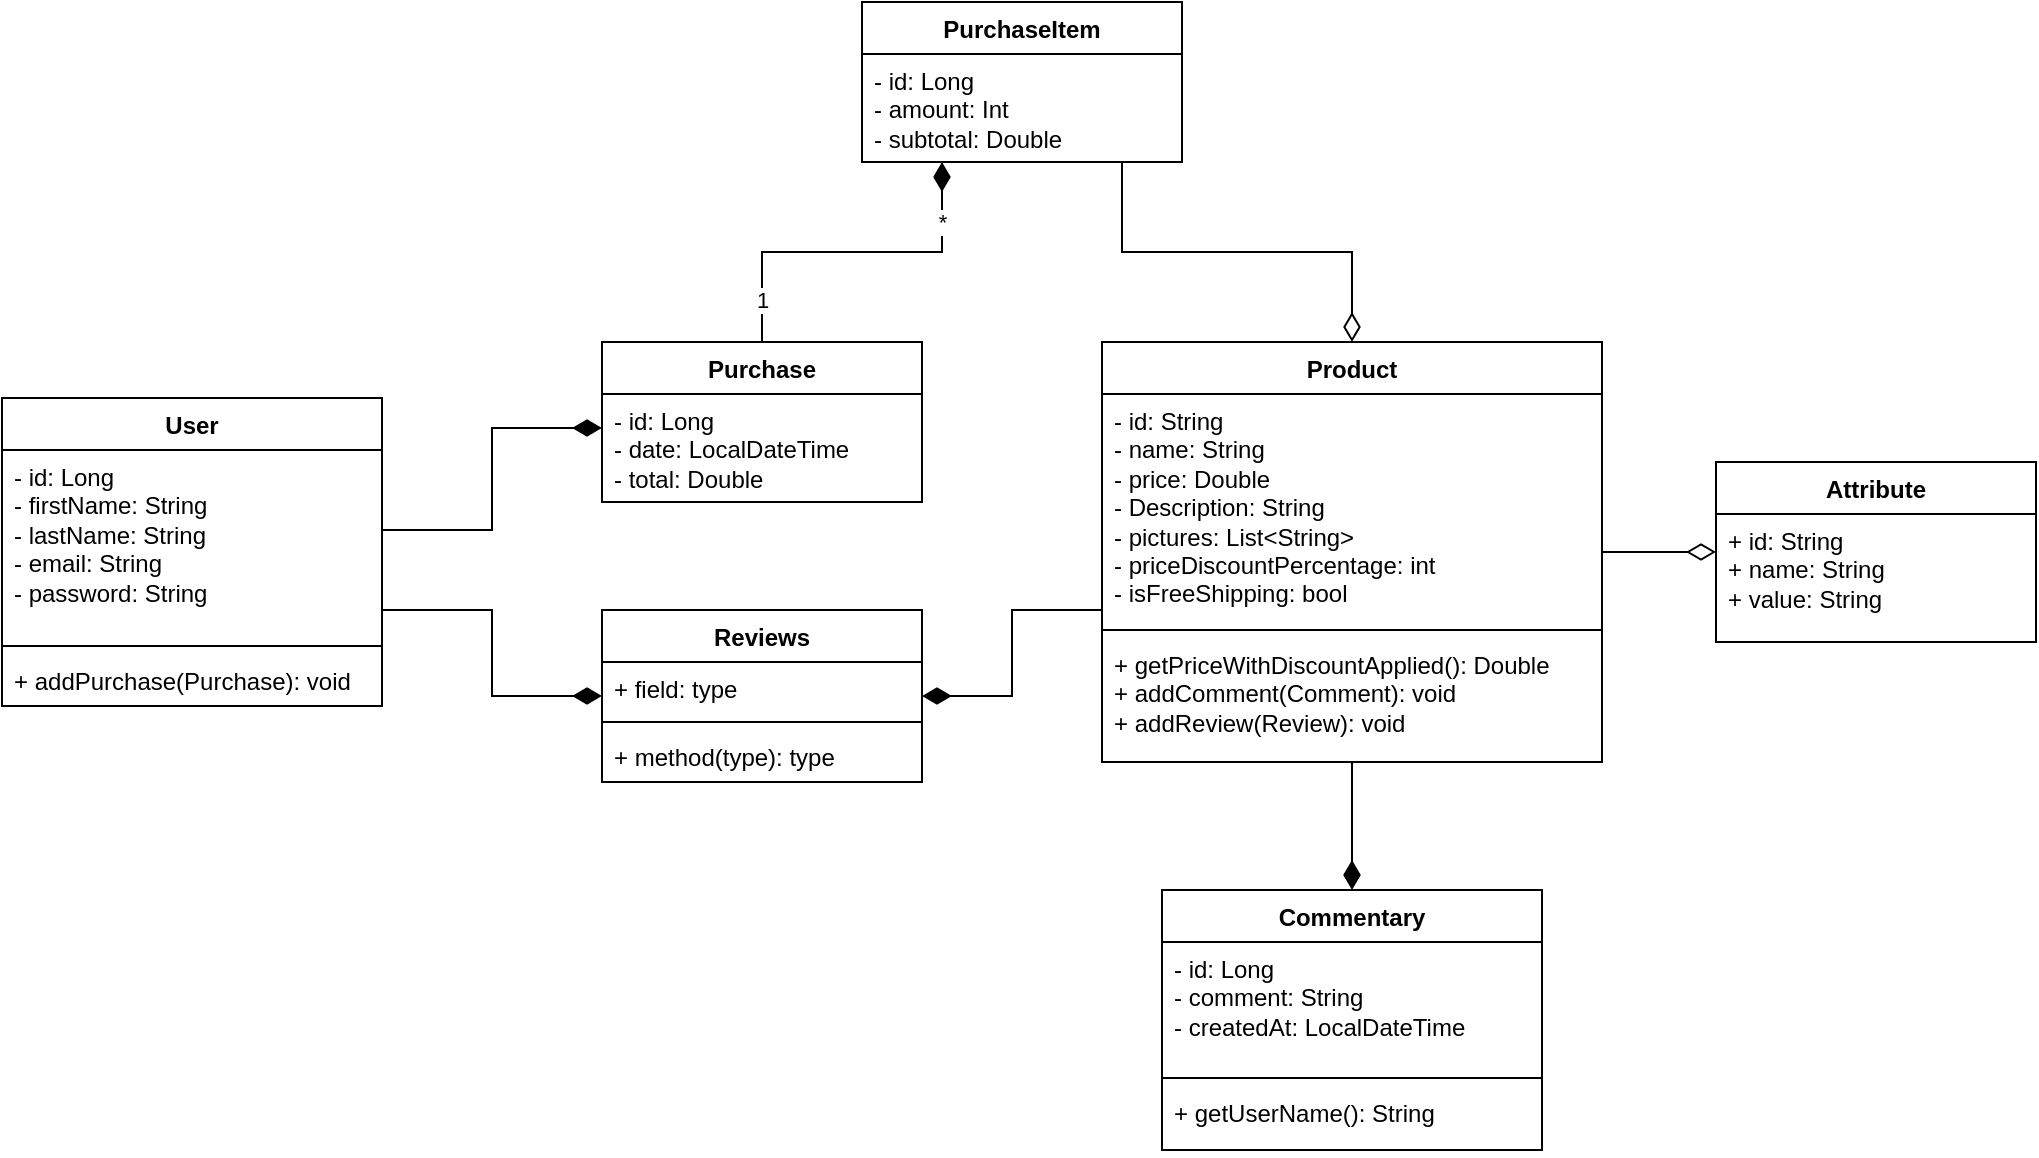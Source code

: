 <mxfile version="27.0.5">
  <diagram name="Página-1" id="DW-AUKrNPCcQAp95xir6">
    <mxGraphModel dx="2015" dy="648" grid="1" gridSize="10" guides="1" tooltips="1" connect="1" arrows="1" fold="1" page="1" pageScale="1" pageWidth="827" pageHeight="1169" math="0" shadow="0">
      <root>
        <mxCell id="0" />
        <mxCell id="1" parent="0" />
        <mxCell id="ZF-aJt7mrfqmBMYO_jZh-49" style="edgeStyle=orthogonalEdgeStyle;rounded=0;orthogonalLoop=1;jettySize=auto;html=1;endArrow=diamondThin;endFill=1;endSize=12;" parent="1" source="ZF-aJt7mrfqmBMYO_jZh-1" target="ZF-aJt7mrfqmBMYO_jZh-21" edge="1">
          <mxGeometry relative="1" as="geometry">
            <Array as="points">
              <mxPoint x="-5" y="544" />
              <mxPoint x="-5" y="587" />
            </Array>
          </mxGeometry>
        </mxCell>
        <mxCell id="ZF-aJt7mrfqmBMYO_jZh-1" value="Product" style="swimlane;fontStyle=1;align=center;verticalAlign=top;childLayout=stackLayout;horizontal=1;startSize=26;horizontalStack=0;resizeParent=1;resizeParentMax=0;resizeLast=0;collapsible=1;marginBottom=0;whiteSpace=wrap;html=1;" parent="1" vertex="1">
          <mxGeometry x="40" y="410" width="250" height="210" as="geometry" />
        </mxCell>
        <mxCell id="ZF-aJt7mrfqmBMYO_jZh-2" value="- id: String&lt;div&gt;- name: String&lt;/div&gt;&lt;div&gt;- price: Double&lt;/div&gt;&lt;div&gt;- Description: String&lt;/div&gt;&lt;div&gt;- pictures: List&amp;lt;String&amp;gt;&lt;/div&gt;&lt;div&gt;- priceDiscountPercentage: int&lt;/div&gt;&lt;div&gt;- isFreeShipping: bool&lt;/div&gt;" style="text;strokeColor=none;fillColor=none;align=left;verticalAlign=top;spacingLeft=4;spacingRight=4;overflow=hidden;rotatable=0;points=[[0,0.5],[1,0.5]];portConstraint=eastwest;whiteSpace=wrap;html=1;" parent="ZF-aJt7mrfqmBMYO_jZh-1" vertex="1">
          <mxGeometry y="26" width="250" height="114" as="geometry" />
        </mxCell>
        <mxCell id="ZF-aJt7mrfqmBMYO_jZh-3" value="" style="line;strokeWidth=1;fillColor=none;align=left;verticalAlign=middle;spacingTop=-1;spacingLeft=3;spacingRight=3;rotatable=0;labelPosition=right;points=[];portConstraint=eastwest;strokeColor=inherit;" parent="ZF-aJt7mrfqmBMYO_jZh-1" vertex="1">
          <mxGeometry y="140" width="250" height="8" as="geometry" />
        </mxCell>
        <mxCell id="ZF-aJt7mrfqmBMYO_jZh-4" value="+ getPriceWithDiscountApplied(): Double&lt;div&gt;+ addComment(Comment): void&lt;/div&gt;&lt;div&gt;+ addReview(Review): void&lt;/div&gt;" style="text;strokeColor=none;fillColor=none;align=left;verticalAlign=top;spacingLeft=4;spacingRight=4;overflow=hidden;rotatable=0;points=[[0,0.5],[1,0.5]];portConstraint=eastwest;whiteSpace=wrap;html=1;" parent="ZF-aJt7mrfqmBMYO_jZh-1" vertex="1">
          <mxGeometry y="148" width="250" height="62" as="geometry" />
        </mxCell>
        <mxCell id="ZF-aJt7mrfqmBMYO_jZh-46" style="edgeStyle=orthogonalEdgeStyle;rounded=0;orthogonalLoop=1;jettySize=auto;html=1;endArrow=diamondThin;endFill=1;endSize=12;" parent="1" source="ZF-aJt7mrfqmBMYO_jZh-5" target="ZF-aJt7mrfqmBMYO_jZh-21" edge="1">
          <mxGeometry relative="1" as="geometry">
            <Array as="points">
              <mxPoint x="-265" y="544" />
              <mxPoint x="-265" y="587" />
            </Array>
          </mxGeometry>
        </mxCell>
        <mxCell id="ZF-aJt7mrfqmBMYO_jZh-50" style="edgeStyle=orthogonalEdgeStyle;rounded=0;orthogonalLoop=1;jettySize=auto;html=1;endArrow=diamondThin;endFill=1;endSize=12;" parent="1" source="ZF-aJt7mrfqmBMYO_jZh-5" target="ZF-aJt7mrfqmBMYO_jZh-9" edge="1">
          <mxGeometry relative="1" as="geometry">
            <Array as="points">
              <mxPoint x="-265" y="504" />
              <mxPoint x="-265" y="453" />
            </Array>
          </mxGeometry>
        </mxCell>
        <mxCell id="ZF-aJt7mrfqmBMYO_jZh-5" value="User" style="swimlane;fontStyle=1;align=center;verticalAlign=top;childLayout=stackLayout;horizontal=1;startSize=26;horizontalStack=0;resizeParent=1;resizeParentMax=0;resizeLast=0;collapsible=1;marginBottom=0;whiteSpace=wrap;html=1;" parent="1" vertex="1">
          <mxGeometry x="-510" y="438" width="190" height="154" as="geometry">
            <mxRectangle x="360" y="290" width="70" height="30" as="alternateBounds" />
          </mxGeometry>
        </mxCell>
        <mxCell id="ZF-aJt7mrfqmBMYO_jZh-6" value="- id: Long&lt;div&gt;- firstName: String&lt;/div&gt;&lt;div&gt;- lastName: String&lt;/div&gt;&lt;div&gt;- email: String&lt;/div&gt;&lt;div&gt;- password: String&lt;br&gt;&lt;/div&gt;" style="text;strokeColor=none;fillColor=none;align=left;verticalAlign=top;spacingLeft=4;spacingRight=4;overflow=hidden;rotatable=0;points=[[0,0.5],[1,0.5]];portConstraint=eastwest;whiteSpace=wrap;html=1;" parent="ZF-aJt7mrfqmBMYO_jZh-5" vertex="1">
          <mxGeometry y="26" width="190" height="94" as="geometry" />
        </mxCell>
        <mxCell id="ZF-aJt7mrfqmBMYO_jZh-7" value="" style="line;strokeWidth=1;fillColor=none;align=left;verticalAlign=middle;spacingTop=-1;spacingLeft=3;spacingRight=3;rotatable=0;labelPosition=right;points=[];portConstraint=eastwest;strokeColor=inherit;" parent="ZF-aJt7mrfqmBMYO_jZh-5" vertex="1">
          <mxGeometry y="120" width="190" height="8" as="geometry" />
        </mxCell>
        <mxCell id="ZF-aJt7mrfqmBMYO_jZh-8" value="+ addPurchase(Purchase): void" style="text;strokeColor=none;fillColor=none;align=left;verticalAlign=top;spacingLeft=4;spacingRight=4;overflow=hidden;rotatable=0;points=[[0,0.5],[1,0.5]];portConstraint=eastwest;whiteSpace=wrap;html=1;" parent="ZF-aJt7mrfqmBMYO_jZh-5" vertex="1">
          <mxGeometry y="128" width="190" height="26" as="geometry" />
        </mxCell>
        <mxCell id="DEmMPzA4zckGIy970wOo-5" style="edgeStyle=orthogonalEdgeStyle;rounded=0;orthogonalLoop=1;jettySize=auto;html=1;endArrow=diamondThin;endFill=1;endSize=12;" edge="1" parent="1" source="ZF-aJt7mrfqmBMYO_jZh-9" target="DEmMPzA4zckGIy970wOo-1">
          <mxGeometry relative="1" as="geometry">
            <Array as="points">
              <mxPoint x="-130" y="365" />
              <mxPoint x="-40" y="365" />
            </Array>
          </mxGeometry>
        </mxCell>
        <mxCell id="DEmMPzA4zckGIy970wOo-8" value="1" style="edgeLabel;html=1;align=center;verticalAlign=middle;resizable=0;points=[];" vertex="1" connectable="0" parent="DEmMPzA4zckGIy970wOo-5">
          <mxGeometry x="-0.767" y="4" relative="1" as="geometry">
            <mxPoint x="4" as="offset" />
          </mxGeometry>
        </mxCell>
        <mxCell id="DEmMPzA4zckGIy970wOo-9" value="*" style="edgeLabel;html=1;align=center;verticalAlign=middle;resizable=0;points=[];" vertex="1" connectable="0" parent="DEmMPzA4zckGIy970wOo-5">
          <mxGeometry x="0.689" y="-1" relative="1" as="geometry">
            <mxPoint x="-1" y="2" as="offset" />
          </mxGeometry>
        </mxCell>
        <mxCell id="ZF-aJt7mrfqmBMYO_jZh-9" value="Purchase" style="swimlane;fontStyle=1;align=center;verticalAlign=top;childLayout=stackLayout;horizontal=1;startSize=26;horizontalStack=0;resizeParent=1;resizeParentMax=0;resizeLast=0;collapsible=1;marginBottom=0;whiteSpace=wrap;html=1;" parent="1" vertex="1">
          <mxGeometry x="-210" y="410" width="160" height="80" as="geometry" />
        </mxCell>
        <mxCell id="ZF-aJt7mrfqmBMYO_jZh-10" value="- id: Long&lt;div&gt;- date: LocalDateTime&lt;/div&gt;&lt;div&gt;- total: Double&lt;/div&gt;" style="text;strokeColor=none;fillColor=none;align=left;verticalAlign=top;spacingLeft=4;spacingRight=4;overflow=hidden;rotatable=0;points=[[0,0.5],[1,0.5]];portConstraint=eastwest;whiteSpace=wrap;html=1;" parent="ZF-aJt7mrfqmBMYO_jZh-9" vertex="1">
          <mxGeometry y="26" width="160" height="54" as="geometry" />
        </mxCell>
        <mxCell id="ZF-aJt7mrfqmBMYO_jZh-13" value="Attribute" style="swimlane;fontStyle=1;align=center;verticalAlign=top;childLayout=stackLayout;horizontal=1;startSize=26;horizontalStack=0;resizeParent=1;resizeParentMax=0;resizeLast=0;collapsible=1;marginBottom=0;whiteSpace=wrap;html=1;" parent="1" vertex="1">
          <mxGeometry x="347" y="470" width="160" height="90" as="geometry" />
        </mxCell>
        <mxCell id="ZF-aJt7mrfqmBMYO_jZh-14" value="+ id: String&lt;div&gt;+ name: String&lt;/div&gt;&lt;div&gt;+ value: String&lt;/div&gt;" style="text;strokeColor=none;fillColor=none;align=left;verticalAlign=top;spacingLeft=4;spacingRight=4;overflow=hidden;rotatable=0;points=[[0,0.5],[1,0.5]];portConstraint=eastwest;whiteSpace=wrap;html=1;" parent="ZF-aJt7mrfqmBMYO_jZh-13" vertex="1">
          <mxGeometry y="26" width="160" height="64" as="geometry" />
        </mxCell>
        <mxCell id="ZF-aJt7mrfqmBMYO_jZh-17" value="Commentary" style="swimlane;fontStyle=1;align=center;verticalAlign=top;childLayout=stackLayout;horizontal=1;startSize=26;horizontalStack=0;resizeParent=1;resizeParentMax=0;resizeLast=0;collapsible=1;marginBottom=0;whiteSpace=wrap;html=1;" parent="1" vertex="1">
          <mxGeometry x="70" y="684" width="190" height="130" as="geometry" />
        </mxCell>
        <mxCell id="ZF-aJt7mrfqmBMYO_jZh-18" value="- id: Long&lt;div&gt;- comment: String&lt;br&gt;&lt;div&gt;- createdAt: LocalDateTime&lt;/div&gt;&lt;/div&gt;" style="text;strokeColor=none;fillColor=none;align=left;verticalAlign=top;spacingLeft=4;spacingRight=4;overflow=hidden;rotatable=0;points=[[0,0.5],[1,0.5]];portConstraint=eastwest;whiteSpace=wrap;html=1;" parent="ZF-aJt7mrfqmBMYO_jZh-17" vertex="1">
          <mxGeometry y="26" width="190" height="64" as="geometry" />
        </mxCell>
        <mxCell id="ZF-aJt7mrfqmBMYO_jZh-19" value="" style="line;strokeWidth=1;fillColor=none;align=left;verticalAlign=middle;spacingTop=-1;spacingLeft=3;spacingRight=3;rotatable=0;labelPosition=right;points=[];portConstraint=eastwest;strokeColor=inherit;" parent="ZF-aJt7mrfqmBMYO_jZh-17" vertex="1">
          <mxGeometry y="90" width="190" height="8" as="geometry" />
        </mxCell>
        <mxCell id="ZF-aJt7mrfqmBMYO_jZh-20" value="+ getUserName(): String" style="text;strokeColor=none;fillColor=none;align=left;verticalAlign=top;spacingLeft=4;spacingRight=4;overflow=hidden;rotatable=0;points=[[0,0.5],[1,0.5]];portConstraint=eastwest;whiteSpace=wrap;html=1;" parent="ZF-aJt7mrfqmBMYO_jZh-17" vertex="1">
          <mxGeometry y="98" width="190" height="32" as="geometry" />
        </mxCell>
        <mxCell id="ZF-aJt7mrfqmBMYO_jZh-21" value="Reviews" style="swimlane;fontStyle=1;align=center;verticalAlign=top;childLayout=stackLayout;horizontal=1;startSize=26;horizontalStack=0;resizeParent=1;resizeParentMax=0;resizeLast=0;collapsible=1;marginBottom=0;whiteSpace=wrap;html=1;" parent="1" vertex="1">
          <mxGeometry x="-210" y="544" width="160" height="86" as="geometry" />
        </mxCell>
        <mxCell id="ZF-aJt7mrfqmBMYO_jZh-22" value="+ field: type" style="text;strokeColor=none;fillColor=none;align=left;verticalAlign=top;spacingLeft=4;spacingRight=4;overflow=hidden;rotatable=0;points=[[0,0.5],[1,0.5]];portConstraint=eastwest;whiteSpace=wrap;html=1;" parent="ZF-aJt7mrfqmBMYO_jZh-21" vertex="1">
          <mxGeometry y="26" width="160" height="26" as="geometry" />
        </mxCell>
        <mxCell id="ZF-aJt7mrfqmBMYO_jZh-23" value="" style="line;strokeWidth=1;fillColor=none;align=left;verticalAlign=middle;spacingTop=-1;spacingLeft=3;spacingRight=3;rotatable=0;labelPosition=right;points=[];portConstraint=eastwest;strokeColor=inherit;" parent="ZF-aJt7mrfqmBMYO_jZh-21" vertex="1">
          <mxGeometry y="52" width="160" height="8" as="geometry" />
        </mxCell>
        <mxCell id="ZF-aJt7mrfqmBMYO_jZh-24" value="+ method(type): type" style="text;strokeColor=none;fillColor=none;align=left;verticalAlign=top;spacingLeft=4;spacingRight=4;overflow=hidden;rotatable=0;points=[[0,0.5],[1,0.5]];portConstraint=eastwest;whiteSpace=wrap;html=1;" parent="ZF-aJt7mrfqmBMYO_jZh-21" vertex="1">
          <mxGeometry y="60" width="160" height="26" as="geometry" />
        </mxCell>
        <mxCell id="ZF-aJt7mrfqmBMYO_jZh-35" style="edgeStyle=orthogonalEdgeStyle;rounded=0;orthogonalLoop=1;jettySize=auto;html=1;entryX=0.5;entryY=0;entryDx=0;entryDy=0;endArrow=diamondThin;endFill=1;endSize=12;" parent="1" source="ZF-aJt7mrfqmBMYO_jZh-1" target="ZF-aJt7mrfqmBMYO_jZh-17" edge="1">
          <mxGeometry relative="1" as="geometry" />
        </mxCell>
        <mxCell id="ZF-aJt7mrfqmBMYO_jZh-36" style="edgeStyle=orthogonalEdgeStyle;rounded=0;orthogonalLoop=1;jettySize=auto;html=1;endArrow=diamondThin;endFill=0;endSize=12;" parent="1" source="ZF-aJt7mrfqmBMYO_jZh-1" target="ZF-aJt7mrfqmBMYO_jZh-13" edge="1">
          <mxGeometry relative="1" as="geometry" />
        </mxCell>
        <mxCell id="DEmMPzA4zckGIy970wOo-7" style="edgeStyle=orthogonalEdgeStyle;rounded=0;orthogonalLoop=1;jettySize=auto;html=1;endArrow=diamondThin;endFill=0;endSize=12;" edge="1" parent="1" source="DEmMPzA4zckGIy970wOo-1" target="ZF-aJt7mrfqmBMYO_jZh-1">
          <mxGeometry relative="1" as="geometry">
            <Array as="points">
              <mxPoint x="50" y="365" />
              <mxPoint x="165" y="365" />
            </Array>
          </mxGeometry>
        </mxCell>
        <mxCell id="DEmMPzA4zckGIy970wOo-1" value="PurchaseItem" style="swimlane;fontStyle=1;align=center;verticalAlign=top;childLayout=stackLayout;horizontal=1;startSize=26;horizontalStack=0;resizeParent=1;resizeParentMax=0;resizeLast=0;collapsible=1;marginBottom=0;whiteSpace=wrap;html=1;" vertex="1" parent="1">
          <mxGeometry x="-80" y="240" width="160" height="80" as="geometry" />
        </mxCell>
        <mxCell id="DEmMPzA4zckGIy970wOo-2" value="- id: Long&lt;div&gt;- amount: Int&lt;/div&gt;&lt;div&gt;- subtotal: Double&lt;/div&gt;" style="text;strokeColor=none;fillColor=none;align=left;verticalAlign=top;spacingLeft=4;spacingRight=4;overflow=hidden;rotatable=0;points=[[0,0.5],[1,0.5]];portConstraint=eastwest;whiteSpace=wrap;html=1;" vertex="1" parent="DEmMPzA4zckGIy970wOo-1">
          <mxGeometry y="26" width="160" height="54" as="geometry" />
        </mxCell>
      </root>
    </mxGraphModel>
  </diagram>
</mxfile>
